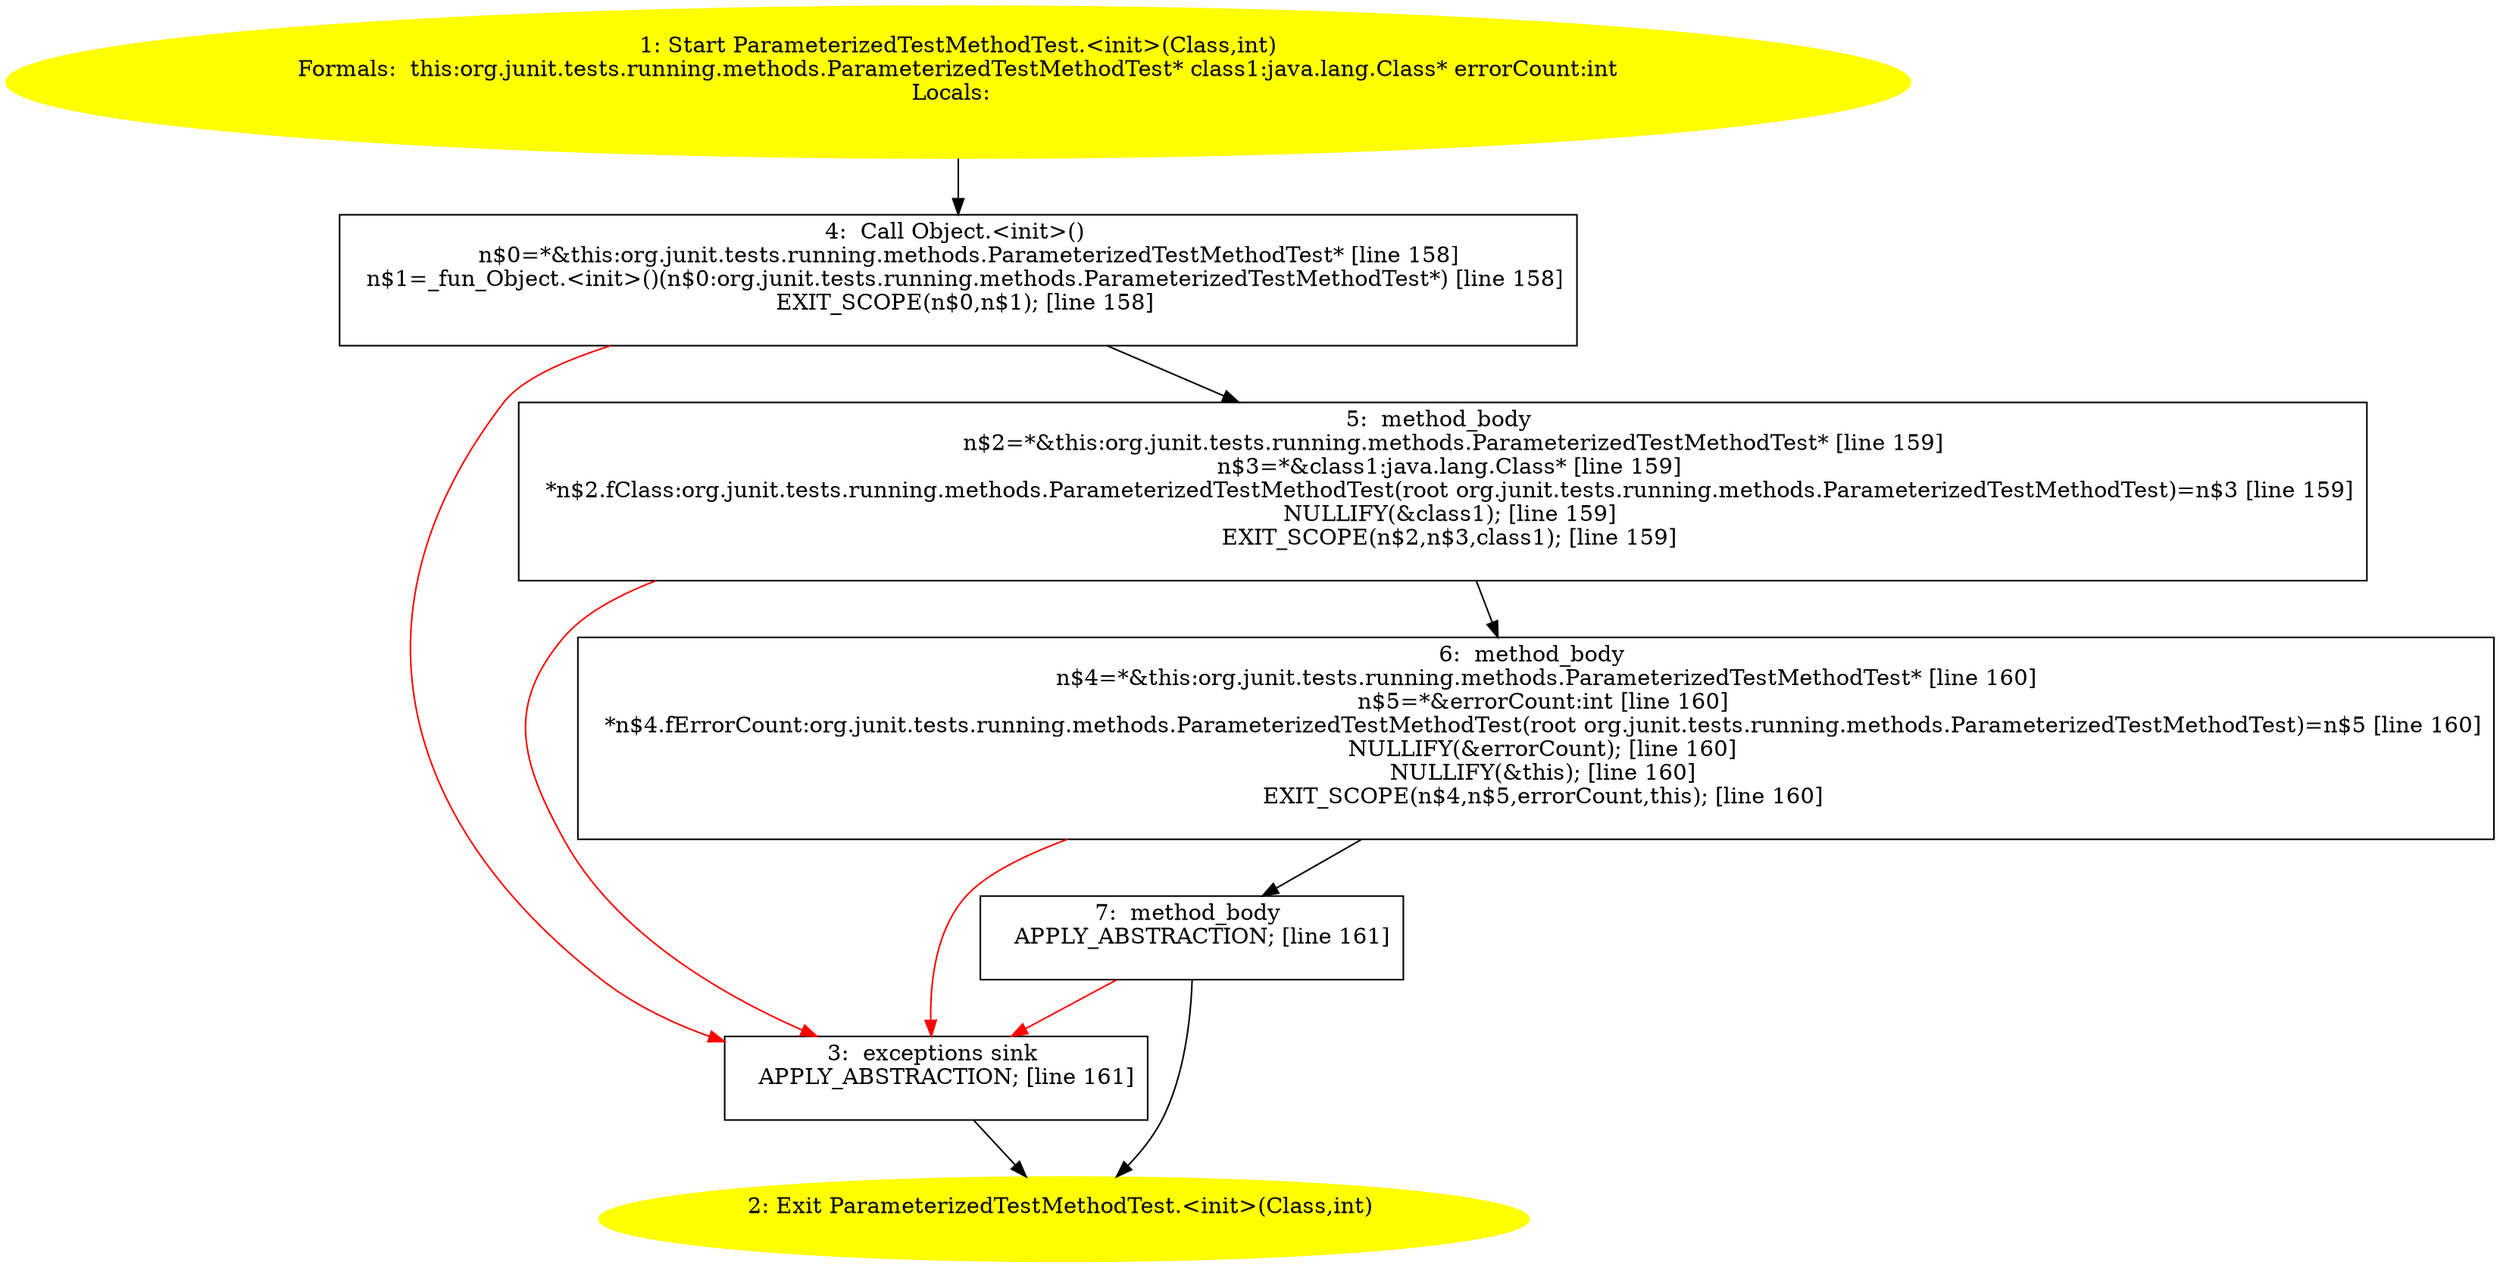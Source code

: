 /* @generated */
digraph cfg {
"org.junit.tests.running.methods.ParameterizedTestMethodTest.<init>(java.lang.Class,int).3322995762b4c00562c917c56e13fcf0_1" [label="1: Start ParameterizedTestMethodTest.<init>(Class,int)\nFormals:  this:org.junit.tests.running.methods.ParameterizedTestMethodTest* class1:java.lang.Class* errorCount:int\nLocals:  \n  " color=yellow style=filled]
	

	 "org.junit.tests.running.methods.ParameterizedTestMethodTest.<init>(java.lang.Class,int).3322995762b4c00562c917c56e13fcf0_1" -> "org.junit.tests.running.methods.ParameterizedTestMethodTest.<init>(java.lang.Class,int).3322995762b4c00562c917c56e13fcf0_4" ;
"org.junit.tests.running.methods.ParameterizedTestMethodTest.<init>(java.lang.Class,int).3322995762b4c00562c917c56e13fcf0_2" [label="2: Exit ParameterizedTestMethodTest.<init>(Class,int) \n  " color=yellow style=filled]
	

"org.junit.tests.running.methods.ParameterizedTestMethodTest.<init>(java.lang.Class,int).3322995762b4c00562c917c56e13fcf0_3" [label="3:  exceptions sink \n   APPLY_ABSTRACTION; [line 161]\n " shape="box"]
	

	 "org.junit.tests.running.methods.ParameterizedTestMethodTest.<init>(java.lang.Class,int).3322995762b4c00562c917c56e13fcf0_3" -> "org.junit.tests.running.methods.ParameterizedTestMethodTest.<init>(java.lang.Class,int).3322995762b4c00562c917c56e13fcf0_2" ;
"org.junit.tests.running.methods.ParameterizedTestMethodTest.<init>(java.lang.Class,int).3322995762b4c00562c917c56e13fcf0_4" [label="4:  Call Object.<init>() \n   n$0=*&this:org.junit.tests.running.methods.ParameterizedTestMethodTest* [line 158]\n  n$1=_fun_Object.<init>()(n$0:org.junit.tests.running.methods.ParameterizedTestMethodTest*) [line 158]\n  EXIT_SCOPE(n$0,n$1); [line 158]\n " shape="box"]
	

	 "org.junit.tests.running.methods.ParameterizedTestMethodTest.<init>(java.lang.Class,int).3322995762b4c00562c917c56e13fcf0_4" -> "org.junit.tests.running.methods.ParameterizedTestMethodTest.<init>(java.lang.Class,int).3322995762b4c00562c917c56e13fcf0_5" ;
	 "org.junit.tests.running.methods.ParameterizedTestMethodTest.<init>(java.lang.Class,int).3322995762b4c00562c917c56e13fcf0_4" -> "org.junit.tests.running.methods.ParameterizedTestMethodTest.<init>(java.lang.Class,int).3322995762b4c00562c917c56e13fcf0_3" [color="red" ];
"org.junit.tests.running.methods.ParameterizedTestMethodTest.<init>(java.lang.Class,int).3322995762b4c00562c917c56e13fcf0_5" [label="5:  method_body \n   n$2=*&this:org.junit.tests.running.methods.ParameterizedTestMethodTest* [line 159]\n  n$3=*&class1:java.lang.Class* [line 159]\n  *n$2.fClass:org.junit.tests.running.methods.ParameterizedTestMethodTest(root org.junit.tests.running.methods.ParameterizedTestMethodTest)=n$3 [line 159]\n  NULLIFY(&class1); [line 159]\n  EXIT_SCOPE(n$2,n$3,class1); [line 159]\n " shape="box"]
	

	 "org.junit.tests.running.methods.ParameterizedTestMethodTest.<init>(java.lang.Class,int).3322995762b4c00562c917c56e13fcf0_5" -> "org.junit.tests.running.methods.ParameterizedTestMethodTest.<init>(java.lang.Class,int).3322995762b4c00562c917c56e13fcf0_6" ;
	 "org.junit.tests.running.methods.ParameterizedTestMethodTest.<init>(java.lang.Class,int).3322995762b4c00562c917c56e13fcf0_5" -> "org.junit.tests.running.methods.ParameterizedTestMethodTest.<init>(java.lang.Class,int).3322995762b4c00562c917c56e13fcf0_3" [color="red" ];
"org.junit.tests.running.methods.ParameterizedTestMethodTest.<init>(java.lang.Class,int).3322995762b4c00562c917c56e13fcf0_6" [label="6:  method_body \n   n$4=*&this:org.junit.tests.running.methods.ParameterizedTestMethodTest* [line 160]\n  n$5=*&errorCount:int [line 160]\n  *n$4.fErrorCount:org.junit.tests.running.methods.ParameterizedTestMethodTest(root org.junit.tests.running.methods.ParameterizedTestMethodTest)=n$5 [line 160]\n  NULLIFY(&errorCount); [line 160]\n  NULLIFY(&this); [line 160]\n  EXIT_SCOPE(n$4,n$5,errorCount,this); [line 160]\n " shape="box"]
	

	 "org.junit.tests.running.methods.ParameterizedTestMethodTest.<init>(java.lang.Class,int).3322995762b4c00562c917c56e13fcf0_6" -> "org.junit.tests.running.methods.ParameterizedTestMethodTest.<init>(java.lang.Class,int).3322995762b4c00562c917c56e13fcf0_7" ;
	 "org.junit.tests.running.methods.ParameterizedTestMethodTest.<init>(java.lang.Class,int).3322995762b4c00562c917c56e13fcf0_6" -> "org.junit.tests.running.methods.ParameterizedTestMethodTest.<init>(java.lang.Class,int).3322995762b4c00562c917c56e13fcf0_3" [color="red" ];
"org.junit.tests.running.methods.ParameterizedTestMethodTest.<init>(java.lang.Class,int).3322995762b4c00562c917c56e13fcf0_7" [label="7:  method_body \n   APPLY_ABSTRACTION; [line 161]\n " shape="box"]
	

	 "org.junit.tests.running.methods.ParameterizedTestMethodTest.<init>(java.lang.Class,int).3322995762b4c00562c917c56e13fcf0_7" -> "org.junit.tests.running.methods.ParameterizedTestMethodTest.<init>(java.lang.Class,int).3322995762b4c00562c917c56e13fcf0_2" ;
	 "org.junit.tests.running.methods.ParameterizedTestMethodTest.<init>(java.lang.Class,int).3322995762b4c00562c917c56e13fcf0_7" -> "org.junit.tests.running.methods.ParameterizedTestMethodTest.<init>(java.lang.Class,int).3322995762b4c00562c917c56e13fcf0_3" [color="red" ];
}

